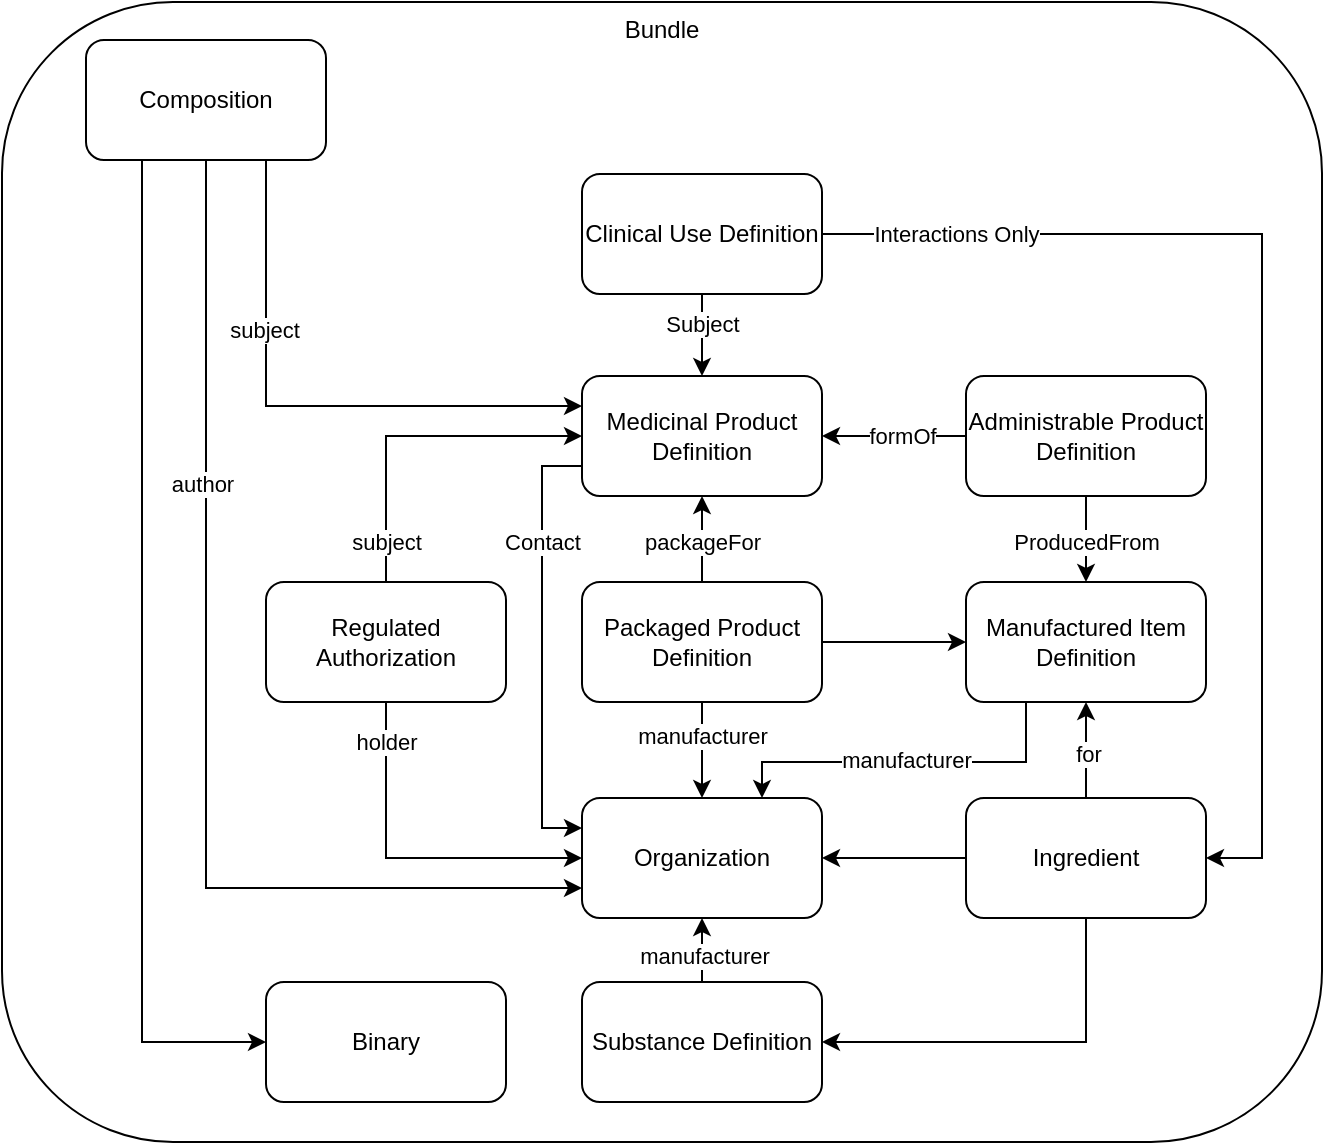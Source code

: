 <mxfile version="21.3.0" type="device" pages="5">
  <diagram name="Figure 1" id="KvD1S8j1iYXaet2ehl3f">
    <mxGraphModel dx="745" dy="548" grid="1" gridSize="10" guides="1" tooltips="1" connect="1" arrows="1" fold="1" page="1" pageScale="1" pageWidth="827" pageHeight="1169" math="0" shadow="0">
      <root>
        <mxCell id="xoHaqYY9Y01jLwTayzp9-0" />
        <mxCell id="xoHaqYY9Y01jLwTayzp9-1" parent="xoHaqYY9Y01jLwTayzp9-0" />
        <mxCell id="xoHaqYY9Y01jLwTayzp9-2" value="Bundle" style="rounded=1;whiteSpace=wrap;html=1;fontFamily=Helvetica;fontSize=12;fontColor=default;align=center;strokeColor=default;fillColor=default;verticalAlign=top;" parent="xoHaqYY9Y01jLwTayzp9-1" vertex="1">
          <mxGeometry x="60" y="260" width="660" height="570" as="geometry" />
        </mxCell>
        <mxCell id="xoHaqYY9Y01jLwTayzp9-3" value="" style="edgeStyle=orthogonalEdgeStyle;rounded=0;orthogonalLoop=1;jettySize=auto;html=1;entryX=0;entryY=0.5;entryDx=0;entryDy=0;exitX=0.25;exitY=1;exitDx=0;exitDy=0;" parent="xoHaqYY9Y01jLwTayzp9-1" source="xoHaqYY9Y01jLwTayzp9-4" target="xoHaqYY9Y01jLwTayzp9-26" edge="1">
          <mxGeometry relative="1" as="geometry">
            <Array as="points">
              <mxPoint x="130" y="320" />
              <mxPoint x="130" y="780" />
            </Array>
          </mxGeometry>
        </mxCell>
        <mxCell id="xoHaqYY9Y01jLwTayzp9-4" value="Composition" style="rounded=1;whiteSpace=wrap;html=1;" parent="xoHaqYY9Y01jLwTayzp9-1" vertex="1">
          <mxGeometry x="102" y="279" width="120" height="60" as="geometry" />
        </mxCell>
        <mxCell id="xoHaqYY9Y01jLwTayzp9-5" value="" style="edgeStyle=orthogonalEdgeStyle;rounded=0;orthogonalLoop=1;jettySize=auto;html=1;entryX=0;entryY=0.25;entryDx=0;entryDy=0;exitX=0.75;exitY=1;exitDx=0;exitDy=0;" parent="xoHaqYY9Y01jLwTayzp9-1" source="xoHaqYY9Y01jLwTayzp9-4" target="xoHaqYY9Y01jLwTayzp9-14" edge="1">
          <mxGeometry relative="1" as="geometry" />
        </mxCell>
        <mxCell id="vqdcZOx565KKMyBqv7R--2" value="subject" style="edgeLabel;html=1;align=center;verticalAlign=middle;resizable=0;points=[];" parent="xoHaqYY9Y01jLwTayzp9-5" vertex="1" connectable="0">
          <mxGeometry x="-0.395" y="-1" relative="1" as="geometry">
            <mxPoint as="offset" />
          </mxGeometry>
        </mxCell>
        <mxCell id="xoHaqYY9Y01jLwTayzp9-6" value="" style="edgeStyle=orthogonalEdgeStyle;rounded=0;orthogonalLoop=1;jettySize=auto;html=1;entryX=0;entryY=0.75;entryDx=0;entryDy=0;exitX=0.5;exitY=1;exitDx=0;exitDy=0;" parent="xoHaqYY9Y01jLwTayzp9-1" source="xoHaqYY9Y01jLwTayzp9-4" target="xoHaqYY9Y01jLwTayzp9-17" edge="1">
          <mxGeometry relative="1" as="geometry" />
        </mxCell>
        <mxCell id="vqdcZOx565KKMyBqv7R--3" value="author" style="edgeLabel;html=1;align=center;verticalAlign=middle;resizable=0;points=[];" parent="xoHaqYY9Y01jLwTayzp9-6" vertex="1" connectable="0">
          <mxGeometry x="-0.415" y="-2" relative="1" as="geometry">
            <mxPoint as="offset" />
          </mxGeometry>
        </mxCell>
        <mxCell id="xoHaqYY9Y01jLwTayzp9-7" style="edgeStyle=orthogonalEdgeStyle;rounded=0;orthogonalLoop=1;jettySize=auto;html=1;exitX=0.5;exitY=0;exitDx=0;exitDy=0;entryX=0;entryY=0.5;entryDx=0;entryDy=0;" parent="xoHaqYY9Y01jLwTayzp9-1" source="xoHaqYY9Y01jLwTayzp9-11" target="xoHaqYY9Y01jLwTayzp9-14" edge="1">
          <mxGeometry relative="1" as="geometry" />
        </mxCell>
        <mxCell id="xoHaqYY9Y01jLwTayzp9-8" value="subject" style="edgeLabel;html=1;align=center;verticalAlign=middle;resizable=0;points=[];" parent="xoHaqYY9Y01jLwTayzp9-7" vertex="1" connectable="0">
          <mxGeometry x="-0.321" y="1" relative="1" as="geometry">
            <mxPoint x="1" y="38" as="offset" />
          </mxGeometry>
        </mxCell>
        <mxCell id="xoHaqYY9Y01jLwTayzp9-9" style="edgeStyle=orthogonalEdgeStyle;rounded=0;orthogonalLoop=1;jettySize=auto;html=1;exitX=0.5;exitY=1;exitDx=0;exitDy=0;entryX=0;entryY=0.5;entryDx=0;entryDy=0;" parent="xoHaqYY9Y01jLwTayzp9-1" source="xoHaqYY9Y01jLwTayzp9-11" target="xoHaqYY9Y01jLwTayzp9-17" edge="1">
          <mxGeometry relative="1" as="geometry" />
        </mxCell>
        <mxCell id="xoHaqYY9Y01jLwTayzp9-10" value="holder" style="edgeLabel;html=1;align=center;verticalAlign=middle;resizable=0;points=[];" parent="xoHaqYY9Y01jLwTayzp9-9" vertex="1" connectable="0">
          <mxGeometry x="0.313" y="-2" relative="1" as="geometry">
            <mxPoint x="-38" y="-60" as="offset" />
          </mxGeometry>
        </mxCell>
        <mxCell id="xoHaqYY9Y01jLwTayzp9-11" value="Regulated Authorization" style="rounded=1;whiteSpace=wrap;html=1;" parent="xoHaqYY9Y01jLwTayzp9-1" vertex="1">
          <mxGeometry x="192" y="550" width="120" height="60" as="geometry" />
        </mxCell>
        <mxCell id="xoHaqYY9Y01jLwTayzp9-12" value="" style="edgeStyle=orthogonalEdgeStyle;rounded=0;orthogonalLoop=1;jettySize=auto;html=1;startArrow=none;" parent="xoHaqYY9Y01jLwTayzp9-1" source="xoHaqYY9Y01jLwTayzp9-22" target="xoHaqYY9Y01jLwTayzp9-17" edge="1">
          <mxGeometry relative="1" as="geometry" />
        </mxCell>
        <mxCell id="xoHaqYY9Y01jLwTayzp9-13" value="manufacturer" style="edgeLabel;html=1;align=center;verticalAlign=middle;resizable=0;points=[];" parent="xoHaqYY9Y01jLwTayzp9-12" vertex="1" connectable="0">
          <mxGeometry x="-0.567" relative="1" as="geometry">
            <mxPoint y="6" as="offset" />
          </mxGeometry>
        </mxCell>
        <mxCell id="X4hCRXeeYKeitCOQqMur-8" style="edgeStyle=orthogonalEdgeStyle;rounded=0;orthogonalLoop=1;jettySize=auto;html=1;exitX=0;exitY=0.75;exitDx=0;exitDy=0;entryX=0;entryY=0.25;entryDx=0;entryDy=0;strokeWidth=1;" parent="xoHaqYY9Y01jLwTayzp9-1" source="xoHaqYY9Y01jLwTayzp9-14" target="xoHaqYY9Y01jLwTayzp9-17" edge="1">
          <mxGeometry relative="1" as="geometry" />
        </mxCell>
        <mxCell id="X4hCRXeeYKeitCOQqMur-9" value="Contact" style="edgeLabel;html=1;align=center;verticalAlign=middle;resizable=0;points=[];" parent="X4hCRXeeYKeitCOQqMur-8" vertex="1" connectable="0">
          <mxGeometry x="0.104" relative="1" as="geometry">
            <mxPoint y="-64" as="offset" />
          </mxGeometry>
        </mxCell>
        <mxCell id="xoHaqYY9Y01jLwTayzp9-14" value="Medicinal Product Definition" style="rounded=1;whiteSpace=wrap;html=1;" parent="xoHaqYY9Y01jLwTayzp9-1" vertex="1">
          <mxGeometry x="350" y="447" width="120" height="60" as="geometry" />
        </mxCell>
        <mxCell id="xoHaqYY9Y01jLwTayzp9-15" value="" style="edgeStyle=orthogonalEdgeStyle;rounded=0;orthogonalLoop=1;jettySize=auto;html=1;entryX=0.5;entryY=1;entryDx=0;entryDy=0;exitX=0.5;exitY=0;exitDx=0;exitDy=0;" parent="xoHaqYY9Y01jLwTayzp9-1" source="xoHaqYY9Y01jLwTayzp9-18" target="xoHaqYY9Y01jLwTayzp9-17" edge="1">
          <mxGeometry relative="1" as="geometry">
            <mxPoint x="430" y="670" as="sourcePoint" />
          </mxGeometry>
        </mxCell>
        <mxCell id="xoHaqYY9Y01jLwTayzp9-16" value="manufacturer" style="edgeLabel;html=1;align=center;verticalAlign=middle;resizable=0;points=[];" parent="xoHaqYY9Y01jLwTayzp9-15" vertex="1" connectable="0">
          <mxGeometry x="-0.167" y="-1" relative="1" as="geometry">
            <mxPoint as="offset" />
          </mxGeometry>
        </mxCell>
        <mxCell id="xoHaqYY9Y01jLwTayzp9-17" value="Organization" style="rounded=1;whiteSpace=wrap;html=1;" parent="xoHaqYY9Y01jLwTayzp9-1" vertex="1">
          <mxGeometry x="350" y="658" width="120" height="60" as="geometry" />
        </mxCell>
        <mxCell id="xoHaqYY9Y01jLwTayzp9-18" value="Substance Definition" style="rounded=1;whiteSpace=wrap;html=1;" parent="xoHaqYY9Y01jLwTayzp9-1" vertex="1">
          <mxGeometry x="350" y="750" width="120" height="60" as="geometry" />
        </mxCell>
        <mxCell id="xoHaqYY9Y01jLwTayzp9-19" value="" style="edgeStyle=orthogonalEdgeStyle;rounded=0;orthogonalLoop=1;jettySize=auto;html=1;" parent="xoHaqYY9Y01jLwTayzp9-1" source="xoHaqYY9Y01jLwTayzp9-22" target="xoHaqYY9Y01jLwTayzp9-14" edge="1">
          <mxGeometry relative="1" as="geometry" />
        </mxCell>
        <mxCell id="xoHaqYY9Y01jLwTayzp9-20" value="packageFor" style="edgeLabel;html=1;align=center;verticalAlign=middle;resizable=0;points=[];" parent="xoHaqYY9Y01jLwTayzp9-19" vertex="1" connectable="0">
          <mxGeometry x="0.111" relative="1" as="geometry">
            <mxPoint y="4" as="offset" />
          </mxGeometry>
        </mxCell>
        <mxCell id="xoHaqYY9Y01jLwTayzp9-21" value="" style="edgeStyle=orthogonalEdgeStyle;rounded=0;orthogonalLoop=1;jettySize=auto;html=1;" parent="xoHaqYY9Y01jLwTayzp9-1" source="xoHaqYY9Y01jLwTayzp9-22" target="xoHaqYY9Y01jLwTayzp9-31" edge="1">
          <mxGeometry relative="1" as="geometry" />
        </mxCell>
        <mxCell id="xoHaqYY9Y01jLwTayzp9-22" value="Packaged Product Definition" style="rounded=1;whiteSpace=wrap;html=1;" parent="xoHaqYY9Y01jLwTayzp9-1" vertex="1">
          <mxGeometry x="350" y="550" width="120" height="60" as="geometry" />
        </mxCell>
        <mxCell id="xoHaqYY9Y01jLwTayzp9-23" value="" style="edgeStyle=orthogonalEdgeStyle;rounded=0;orthogonalLoop=1;jettySize=auto;html=1;entryX=0.5;entryY=0;entryDx=0;entryDy=0;exitX=0.5;exitY=1;exitDx=0;exitDy=0;" parent="xoHaqYY9Y01jLwTayzp9-1" source="xoHaqYY9Y01jLwTayzp9-25" target="xoHaqYY9Y01jLwTayzp9-14" edge="1">
          <mxGeometry relative="1" as="geometry">
            <mxPoint x="520" y="450" as="targetPoint" />
            <Array as="points">
              <mxPoint x="410" y="430" />
              <mxPoint x="410" y="430" />
            </Array>
          </mxGeometry>
        </mxCell>
        <mxCell id="xoHaqYY9Y01jLwTayzp9-24" value="Subject" style="edgeLabel;html=1;align=center;verticalAlign=middle;resizable=0;points=[];" parent="xoHaqYY9Y01jLwTayzp9-23" vertex="1" connectable="0">
          <mxGeometry x="0.667" y="1" relative="1" as="geometry">
            <mxPoint x="-1" y="-19" as="offset" />
          </mxGeometry>
        </mxCell>
        <mxCell id="xoHaqYY9Y01jLwTayzp9-25" value="Clinical Use Definition" style="rounded=1;whiteSpace=wrap;html=1;" parent="xoHaqYY9Y01jLwTayzp9-1" vertex="1">
          <mxGeometry x="350" y="346" width="120" height="60" as="geometry" />
        </mxCell>
        <mxCell id="xoHaqYY9Y01jLwTayzp9-26" value="Binary" style="rounded=1;whiteSpace=wrap;html=1;" parent="xoHaqYY9Y01jLwTayzp9-1" vertex="1">
          <mxGeometry x="192" y="750" width="120" height="60" as="geometry" />
        </mxCell>
        <mxCell id="xoHaqYY9Y01jLwTayzp9-27" value="" style="edgeStyle=orthogonalEdgeStyle;rounded=0;orthogonalLoop=1;jettySize=auto;html=1;entryX=0.5;entryY=1;entryDx=0;entryDy=0;exitX=0.5;exitY=0;exitDx=0;exitDy=0;" parent="xoHaqYY9Y01jLwTayzp9-1" source="xoHaqYY9Y01jLwTayzp9-40" target="xoHaqYY9Y01jLwTayzp9-31" edge="1">
          <mxGeometry relative="1" as="geometry">
            <mxPoint x="762" y="630" as="sourcePoint" />
          </mxGeometry>
        </mxCell>
        <mxCell id="xoHaqYY9Y01jLwTayzp9-28" value="for" style="edgeLabel;html=1;align=center;verticalAlign=middle;resizable=0;points=[];" parent="xoHaqYY9Y01jLwTayzp9-27" vertex="1" connectable="0">
          <mxGeometry x="-0.056" y="-1" relative="1" as="geometry">
            <mxPoint as="offset" />
          </mxGeometry>
        </mxCell>
        <mxCell id="xoHaqYY9Y01jLwTayzp9-29" style="edgeStyle=orthogonalEdgeStyle;rounded=0;orthogonalLoop=1;jettySize=auto;html=1;exitX=0.25;exitY=1;exitDx=0;exitDy=0;entryX=0.75;entryY=0;entryDx=0;entryDy=0;" parent="xoHaqYY9Y01jLwTayzp9-1" source="xoHaqYY9Y01jLwTayzp9-31" target="xoHaqYY9Y01jLwTayzp9-17" edge="1">
          <mxGeometry relative="1" as="geometry">
            <Array as="points">
              <mxPoint x="572" y="640" />
              <mxPoint x="440" y="640" />
            </Array>
          </mxGeometry>
        </mxCell>
        <mxCell id="xoHaqYY9Y01jLwTayzp9-30" value="manufacturer" style="edgeLabel;html=1;align=center;verticalAlign=middle;resizable=0;points=[];" parent="xoHaqYY9Y01jLwTayzp9-29" vertex="1" connectable="0">
          <mxGeometry x="0.014" relative="1" as="geometry">
            <mxPoint x="1" y="-1" as="offset" />
          </mxGeometry>
        </mxCell>
        <mxCell id="xoHaqYY9Y01jLwTayzp9-31" value="Manufactured Item Definition" style="rounded=1;whiteSpace=wrap;html=1;" parent="xoHaqYY9Y01jLwTayzp9-1" vertex="1">
          <mxGeometry x="542" y="550" width="120" height="60" as="geometry" />
        </mxCell>
        <mxCell id="xoHaqYY9Y01jLwTayzp9-32" style="edgeStyle=orthogonalEdgeStyle;rounded=0;orthogonalLoop=1;jettySize=auto;html=1;exitX=0;exitY=0.5;exitDx=0;exitDy=0;entryX=1;entryY=0.5;entryDx=0;entryDy=0;" parent="xoHaqYY9Y01jLwTayzp9-1" source="xoHaqYY9Y01jLwTayzp9-36" target="xoHaqYY9Y01jLwTayzp9-14" edge="1">
          <mxGeometry relative="1" as="geometry" />
        </mxCell>
        <mxCell id="xoHaqYY9Y01jLwTayzp9-33" value="formOf" style="edgeLabel;html=1;align=center;verticalAlign=middle;resizable=0;points=[];" parent="xoHaqYY9Y01jLwTayzp9-32" vertex="1" connectable="0">
          <mxGeometry x="-0.3" y="1" relative="1" as="geometry">
            <mxPoint x="-7" y="-1" as="offset" />
          </mxGeometry>
        </mxCell>
        <mxCell id="xoHaqYY9Y01jLwTayzp9-34" value="" style="edgeStyle=orthogonalEdgeStyle;rounded=0;orthogonalLoop=1;jettySize=auto;html=1;" parent="xoHaqYY9Y01jLwTayzp9-1" source="xoHaqYY9Y01jLwTayzp9-36" target="xoHaqYY9Y01jLwTayzp9-31" edge="1">
          <mxGeometry relative="1" as="geometry" />
        </mxCell>
        <mxCell id="xoHaqYY9Y01jLwTayzp9-35" value="ProducedFrom" style="edgeLabel;html=1;align=center;verticalAlign=middle;resizable=0;points=[];" parent="xoHaqYY9Y01jLwTayzp9-34" vertex="1" connectable="0">
          <mxGeometry x="0.633" y="1" relative="1" as="geometry">
            <mxPoint x="-1" y="-12" as="offset" />
          </mxGeometry>
        </mxCell>
        <mxCell id="xoHaqYY9Y01jLwTayzp9-36" value="Administrable Product Definition" style="rounded=1;whiteSpace=wrap;html=1;" parent="xoHaqYY9Y01jLwTayzp9-1" vertex="1">
          <mxGeometry x="542" y="447" width="120" height="60" as="geometry" />
        </mxCell>
        <mxCell id="xoHaqYY9Y01jLwTayzp9-37" value="" style="edgeStyle=orthogonalEdgeStyle;rounded=0;orthogonalLoop=1;jettySize=auto;html=1;" parent="xoHaqYY9Y01jLwTayzp9-1" source="xoHaqYY9Y01jLwTayzp9-40" target="xoHaqYY9Y01jLwTayzp9-17" edge="1">
          <mxGeometry relative="1" as="geometry" />
        </mxCell>
        <mxCell id="xoHaqYY9Y01jLwTayzp9-38" style="edgeStyle=orthogonalEdgeStyle;rounded=0;orthogonalLoop=1;jettySize=auto;html=1;entryX=1;entryY=0.5;entryDx=0;entryDy=0;exitX=1;exitY=0.5;exitDx=0;exitDy=0;" parent="xoHaqYY9Y01jLwTayzp9-1" source="xoHaqYY9Y01jLwTayzp9-25" target="xoHaqYY9Y01jLwTayzp9-40" edge="1">
          <mxGeometry relative="1" as="geometry">
            <mxPoint x="560" y="210" as="sourcePoint" />
            <mxPoint x="590" y="310" as="targetPoint" />
            <Array as="points">
              <mxPoint x="690" y="376" />
              <mxPoint x="690" y="688" />
            </Array>
          </mxGeometry>
        </mxCell>
        <mxCell id="xoHaqYY9Y01jLwTayzp9-39" value="Interactions Only" style="edgeLabel;html=1;align=center;verticalAlign=middle;resizable=0;points=[];" parent="xoHaqYY9Y01jLwTayzp9-38" vertex="1" connectable="0">
          <mxGeometry x="-0.253" relative="1" as="geometry">
            <mxPoint x="-142" as="offset" />
          </mxGeometry>
        </mxCell>
        <mxCell id="X4hCRXeeYKeitCOQqMur-10" style="edgeStyle=orthogonalEdgeStyle;rounded=0;orthogonalLoop=1;jettySize=auto;html=1;exitX=0.5;exitY=1;exitDx=0;exitDy=0;entryX=1;entryY=0.5;entryDx=0;entryDy=0;strokeWidth=1;" parent="xoHaqYY9Y01jLwTayzp9-1" source="xoHaqYY9Y01jLwTayzp9-40" target="xoHaqYY9Y01jLwTayzp9-18" edge="1">
          <mxGeometry relative="1" as="geometry" />
        </mxCell>
        <mxCell id="xoHaqYY9Y01jLwTayzp9-40" value="Ingredient" style="rounded=1;whiteSpace=wrap;html=1;" parent="xoHaqYY9Y01jLwTayzp9-1" vertex="1">
          <mxGeometry x="542" y="658" width="120" height="60" as="geometry" />
        </mxCell>
      </root>
    </mxGraphModel>
  </diagram>
  <diagram name="Type1ePI" id="69GpPjMwirk5MdnUpiPU">
    <mxGraphModel dx="745" dy="548" grid="1" gridSize="10" guides="1" tooltips="1" connect="1" arrows="1" fold="1" page="1" pageScale="1" pageWidth="827" pageHeight="1169" math="0" shadow="0">
      <root>
        <mxCell id="OYmyrpqiiu_jlxKPOjvD-0" />
        <mxCell id="OYmyrpqiiu_jlxKPOjvD-1" parent="OYmyrpqiiu_jlxKPOjvD-0" />
        <mxCell id="T9xf20uVXF78zozKyaIn-2" value="Bundle" style="rounded=1;whiteSpace=wrap;html=1;fontFamily=Helvetica;fontSize=12;fontColor=default;align=center;strokeColor=default;fillColor=default;verticalAlign=top;" parent="OYmyrpqiiu_jlxKPOjvD-1" vertex="1">
          <mxGeometry x="280" y="230" width="220" height="190" as="geometry" />
        </mxCell>
        <mxCell id="T9xf20uVXF78zozKyaIn-3" value="" style="edgeStyle=orthogonalEdgeStyle;rounded=0;orthogonalLoop=1;jettySize=auto;html=1;entryX=0;entryY=0.5;entryDx=0;entryDy=0;exitX=0.25;exitY=1;exitDx=0;exitDy=0;" parent="OYmyrpqiiu_jlxKPOjvD-1" source="T9xf20uVXF78zozKyaIn-4" target="T9xf20uVXF78zozKyaIn-30" edge="1">
          <mxGeometry relative="1" as="geometry">
            <Array as="points">
              <mxPoint x="322" y="300" />
              <mxPoint x="320" y="300" />
              <mxPoint x="320" y="380" />
            </Array>
          </mxGeometry>
        </mxCell>
        <mxCell id="T9xf20uVXF78zozKyaIn-4" value="Composition" style="rounded=1;whiteSpace=wrap;html=1;" parent="OYmyrpqiiu_jlxKPOjvD-1" vertex="1">
          <mxGeometry x="292" y="259" width="120" height="60" as="geometry" />
        </mxCell>
        <mxCell id="T9xf20uVXF78zozKyaIn-9" style="edgeStyle=orthogonalEdgeStyle;rounded=0;orthogonalLoop=1;jettySize=auto;html=1;exitX=0.5;exitY=0;exitDx=0;exitDy=0;entryX=0;entryY=0.5;entryDx=0;entryDy=0;" parent="OYmyrpqiiu_jlxKPOjvD-1" source="T9xf20uVXF78zozKyaIn-13" edge="1">
          <mxGeometry relative="1" as="geometry">
            <mxPoint x="350" y="417" as="targetPoint" />
          </mxGeometry>
        </mxCell>
        <mxCell id="T9xf20uVXF78zozKyaIn-10" value="subject" style="edgeLabel;html=1;align=center;verticalAlign=middle;resizable=0;points=[];" parent="T9xf20uVXF78zozKyaIn-9" vertex="1" connectable="0">
          <mxGeometry x="-0.321" y="1" relative="1" as="geometry">
            <mxPoint x="1" y="38" as="offset" />
          </mxGeometry>
        </mxCell>
        <mxCell id="T9xf20uVXF78zozKyaIn-11" style="edgeStyle=orthogonalEdgeStyle;rounded=0;orthogonalLoop=1;jettySize=auto;html=1;exitX=0.5;exitY=1;exitDx=0;exitDy=0;entryX=0;entryY=0.5;entryDx=0;entryDy=0;" parent="OYmyrpqiiu_jlxKPOjvD-1" target="T9xf20uVXF78zozKyaIn-21" edge="1">
          <mxGeometry relative="1" as="geometry">
            <mxPoint x="252" y="550" as="sourcePoint" />
          </mxGeometry>
        </mxCell>
        <mxCell id="T9xf20uVXF78zozKyaIn-12" value="holder" style="edgeLabel;html=1;align=center;verticalAlign=middle;resizable=0;points=[];" parent="T9xf20uVXF78zozKyaIn-11" vertex="1" connectable="0">
          <mxGeometry x="0.313" y="-2" relative="1" as="geometry">
            <mxPoint x="-38" y="-60" as="offset" />
          </mxGeometry>
        </mxCell>
        <mxCell id="T9xf20uVXF78zozKyaIn-14" value="" style="edgeStyle=orthogonalEdgeStyle;rounded=0;orthogonalLoop=1;jettySize=auto;html=1;startArrow=none;" parent="OYmyrpqiiu_jlxKPOjvD-1" target="T9xf20uVXF78zozKyaIn-21" edge="1">
          <mxGeometry relative="1" as="geometry">
            <mxPoint x="410" y="550" as="sourcePoint" />
          </mxGeometry>
        </mxCell>
        <mxCell id="T9xf20uVXF78zozKyaIn-15" value="manufacturer" style="edgeLabel;html=1;align=center;verticalAlign=middle;resizable=0;points=[];" parent="T9xf20uVXF78zozKyaIn-14" vertex="1" connectable="0">
          <mxGeometry x="-0.567" relative="1" as="geometry">
            <mxPoint y="6" as="offset" />
          </mxGeometry>
        </mxCell>
        <mxCell id="T9xf20uVXF78zozKyaIn-16" style="edgeStyle=orthogonalEdgeStyle;rounded=0;orthogonalLoop=1;jettySize=auto;html=1;exitX=0;exitY=0.75;exitDx=0;exitDy=0;entryX=0;entryY=0.25;entryDx=0;entryDy=0;strokeWidth=1;" parent="OYmyrpqiiu_jlxKPOjvD-1" target="T9xf20uVXF78zozKyaIn-21" edge="1">
          <mxGeometry relative="1" as="geometry">
            <mxPoint x="350" y="432" as="sourcePoint" />
          </mxGeometry>
        </mxCell>
        <mxCell id="T9xf20uVXF78zozKyaIn-17" value="Contact" style="edgeLabel;html=1;align=center;verticalAlign=middle;resizable=0;points=[];" parent="T9xf20uVXF78zozKyaIn-16" vertex="1" connectable="0">
          <mxGeometry x="0.104" relative="1" as="geometry">
            <mxPoint y="-64" as="offset" />
          </mxGeometry>
        </mxCell>
        <mxCell id="T9xf20uVXF78zozKyaIn-19" value="" style="edgeStyle=orthogonalEdgeStyle;rounded=0;orthogonalLoop=1;jettySize=auto;html=1;entryX=0.5;entryY=1;entryDx=0;entryDy=0;exitX=0.5;exitY=0;exitDx=0;exitDy=0;" parent="OYmyrpqiiu_jlxKPOjvD-1" source="T9xf20uVXF78zozKyaIn-22" edge="1">
          <mxGeometry relative="1" as="geometry">
            <mxPoint x="430" y="610" as="sourcePoint" />
            <mxPoint x="410" y="658" as="targetPoint" />
          </mxGeometry>
        </mxCell>
        <mxCell id="T9xf20uVXF78zozKyaIn-20" value="manufacturer" style="edgeLabel;html=1;align=center;verticalAlign=middle;resizable=0;points=[];" parent="T9xf20uVXF78zozKyaIn-19" vertex="1" connectable="0">
          <mxGeometry x="-0.167" y="-1" relative="1" as="geometry">
            <mxPoint as="offset" />
          </mxGeometry>
        </mxCell>
        <mxCell id="T9xf20uVXF78zozKyaIn-23" value="" style="edgeStyle=orthogonalEdgeStyle;rounded=0;orthogonalLoop=1;jettySize=auto;html=1;" parent="OYmyrpqiiu_jlxKPOjvD-1" source="T9xf20uVXF78zozKyaIn-26" edge="1">
          <mxGeometry relative="1" as="geometry">
            <mxPoint x="410" y="447" as="targetPoint" />
          </mxGeometry>
        </mxCell>
        <mxCell id="T9xf20uVXF78zozKyaIn-24" value="packageFor" style="edgeLabel;html=1;align=center;verticalAlign=middle;resizable=0;points=[];" parent="T9xf20uVXF78zozKyaIn-23" vertex="1" connectable="0">
          <mxGeometry x="0.111" relative="1" as="geometry">
            <mxPoint y="4" as="offset" />
          </mxGeometry>
        </mxCell>
        <mxCell id="T9xf20uVXF78zozKyaIn-27" value="" style="edgeStyle=orthogonalEdgeStyle;rounded=0;orthogonalLoop=1;jettySize=auto;html=1;entryX=0.5;entryY=0;entryDx=0;entryDy=0;exitX=0.5;exitY=1;exitDx=0;exitDy=0;" parent="OYmyrpqiiu_jlxKPOjvD-1" target="T9xf20uVXF78zozKyaIn-18" edge="1">
          <mxGeometry relative="1" as="geometry">
            <mxPoint x="520" y="390" as="targetPoint" />
            <Array as="points">
              <mxPoint x="410" y="370" />
              <mxPoint x="410" y="370" />
            </Array>
            <mxPoint x="410" y="346" as="sourcePoint" />
          </mxGeometry>
        </mxCell>
        <mxCell id="T9xf20uVXF78zozKyaIn-28" value="Subject" style="edgeLabel;html=1;align=center;verticalAlign=middle;resizable=0;points=[];" parent="T9xf20uVXF78zozKyaIn-27" vertex="1" connectable="0">
          <mxGeometry x="0.667" y="1" relative="1" as="geometry">
            <mxPoint x="-1" y="-19" as="offset" />
          </mxGeometry>
        </mxCell>
        <mxCell id="T9xf20uVXF78zozKyaIn-30" value="Binary" style="rounded=1;whiteSpace=wrap;html=1;" parent="OYmyrpqiiu_jlxKPOjvD-1" vertex="1">
          <mxGeometry x="360" y="350" width="120" height="60" as="geometry" />
        </mxCell>
        <mxCell id="T9xf20uVXF78zozKyaIn-36" style="edgeStyle=orthogonalEdgeStyle;rounded=0;orthogonalLoop=1;jettySize=auto;html=1;exitX=0;exitY=0.5;exitDx=0;exitDy=0;entryX=1;entryY=0.5;entryDx=0;entryDy=0;" parent="OYmyrpqiiu_jlxKPOjvD-1" source="T9xf20uVXF78zozKyaIn-40" edge="1">
          <mxGeometry relative="1" as="geometry">
            <mxPoint x="470" y="417" as="targetPoint" />
          </mxGeometry>
        </mxCell>
        <mxCell id="T9xf20uVXF78zozKyaIn-37" value="formOf" style="edgeLabel;html=1;align=center;verticalAlign=middle;resizable=0;points=[];" parent="T9xf20uVXF78zozKyaIn-36" vertex="1" connectable="0">
          <mxGeometry x="-0.3" y="1" relative="1" as="geometry">
            <mxPoint x="-7" y="-1" as="offset" />
          </mxGeometry>
        </mxCell>
        <mxCell id="T9xf20uVXF78zozKyaIn-41" value="" style="edgeStyle=orthogonalEdgeStyle;rounded=0;orthogonalLoop=1;jettySize=auto;html=1;" parent="OYmyrpqiiu_jlxKPOjvD-1" source="T9xf20uVXF78zozKyaIn-45" edge="1">
          <mxGeometry relative="1" as="geometry">
            <mxPoint x="470" y="628" as="targetPoint" />
          </mxGeometry>
        </mxCell>
        <mxCell id="T9xf20uVXF78zozKyaIn-42" style="edgeStyle=orthogonalEdgeStyle;rounded=0;orthogonalLoop=1;jettySize=auto;html=1;entryX=1;entryY=0.5;entryDx=0;entryDy=0;exitX=1;exitY=0.5;exitDx=0;exitDy=0;" parent="OYmyrpqiiu_jlxKPOjvD-1" target="T9xf20uVXF78zozKyaIn-45" edge="1">
          <mxGeometry relative="1" as="geometry">
            <mxPoint x="470" y="316" as="sourcePoint" />
            <mxPoint x="590" y="250" as="targetPoint" />
            <Array as="points">
              <mxPoint x="690" y="316" />
              <mxPoint x="690" y="628" />
            </Array>
          </mxGeometry>
        </mxCell>
        <mxCell id="T9xf20uVXF78zozKyaIn-43" value="Interactions Only" style="edgeLabel;html=1;align=center;verticalAlign=middle;resizable=0;points=[];" parent="T9xf20uVXF78zozKyaIn-42" vertex="1" connectable="0">
          <mxGeometry x="-0.253" relative="1" as="geometry">
            <mxPoint x="-142" as="offset" />
          </mxGeometry>
        </mxCell>
        <mxCell id="T9xf20uVXF78zozKyaIn-44" style="edgeStyle=orthogonalEdgeStyle;rounded=0;orthogonalLoop=1;jettySize=auto;html=1;exitX=0.5;exitY=1;exitDx=0;exitDy=0;entryX=1;entryY=0.5;entryDx=0;entryDy=0;strokeWidth=1;" parent="OYmyrpqiiu_jlxKPOjvD-1" target="T9xf20uVXF78zozKyaIn-22" edge="1">
          <mxGeometry relative="1" as="geometry">
            <mxPoint x="602" y="658" as="sourcePoint" />
          </mxGeometry>
        </mxCell>
        <mxCell id="6lap8WNsxARhdWIJraoH-1" style="edgeStyle=orthogonalEdgeStyle;rounded=0;orthogonalLoop=1;jettySize=auto;html=1;exitX=0.5;exitY=1;exitDx=0;exitDy=0;entryX=0;entryY=0.5;entryDx=0;entryDy=0;" edge="1" parent="OYmyrpqiiu_jlxKPOjvD-1" source="6lap8WNsxARhdWIJraoH-0" target="T9xf20uVXF78zozKyaIn-2">
          <mxGeometry relative="1" as="geometry" />
        </mxCell>
        <mxCell id="6lap8WNsxARhdWIJraoH-0" value="List" style="rounded=1;whiteSpace=wrap;html=1;" vertex="1" parent="OYmyrpqiiu_jlxKPOjvD-1">
          <mxGeometry x="200" y="150" width="120" height="60" as="geometry" />
        </mxCell>
      </root>
    </mxGraphModel>
  </diagram>
  <diagram name="Type2ePI" id="XMFvlsUpIRLc27rAGyd6">
    <mxGraphModel dx="876" dy="645" grid="1" gridSize="10" guides="1" tooltips="1" connect="1" arrows="1" fold="1" page="1" pageScale="1" pageWidth="827" pageHeight="1169" math="0" shadow="0">
      <root>
        <mxCell id="cioPFHpswbSF8sFC5RiV-0" />
        <mxCell id="cioPFHpswbSF8sFC5RiV-1" parent="cioPFHpswbSF8sFC5RiV-0" />
        <mxCell id="c91q4t3Xee5hQjriikm--44" value="Bundle" style="rounded=1;whiteSpace=wrap;html=1;fontFamily=Helvetica;fontSize=12;fontColor=default;align=center;strokeColor=default;fillColor=default;verticalAlign=top;" parent="cioPFHpswbSF8sFC5RiV-1" vertex="1">
          <mxGeometry x="118" y="200" width="660" height="570" as="geometry" />
        </mxCell>
        <mxCell id="c91q4t3Xee5hQjriikm--45" value="" style="edgeStyle=orthogonalEdgeStyle;rounded=0;orthogonalLoop=1;jettySize=auto;html=1;entryX=0;entryY=0.5;entryDx=0;entryDy=0;exitX=0.25;exitY=1;exitDx=0;exitDy=0;" parent="cioPFHpswbSF8sFC5RiV-1" source="c91q4t3Xee5hQjriikm--46" target="c91q4t3Xee5hQjriikm--72" edge="1">
          <mxGeometry relative="1" as="geometry">
            <Array as="points">
              <mxPoint x="188" y="260" />
              <mxPoint x="188" y="720" />
            </Array>
          </mxGeometry>
        </mxCell>
        <mxCell id="c91q4t3Xee5hQjriikm--46" value="Composition" style="rounded=1;whiteSpace=wrap;html=1;" parent="cioPFHpswbSF8sFC5RiV-1" vertex="1">
          <mxGeometry x="160" y="219" width="120" height="60" as="geometry" />
        </mxCell>
        <mxCell id="c91q4t3Xee5hQjriikm--47" value="" style="edgeStyle=orthogonalEdgeStyle;rounded=0;orthogonalLoop=1;jettySize=auto;html=1;entryX=0;entryY=0.25;entryDx=0;entryDy=0;exitX=0.75;exitY=1;exitDx=0;exitDy=0;" parent="cioPFHpswbSF8sFC5RiV-1" source="c91q4t3Xee5hQjriikm--46" target="c91q4t3Xee5hQjriikm--60" edge="1">
          <mxGeometry relative="1" as="geometry" />
        </mxCell>
        <mxCell id="c91q4t3Xee5hQjriikm--48" value="subject" style="edgeLabel;html=1;align=center;verticalAlign=middle;resizable=0;points=[];" parent="c91q4t3Xee5hQjriikm--47" vertex="1" connectable="0">
          <mxGeometry x="-0.395" y="-1" relative="1" as="geometry">
            <mxPoint as="offset" />
          </mxGeometry>
        </mxCell>
        <mxCell id="c91q4t3Xee5hQjriikm--49" value="" style="edgeStyle=orthogonalEdgeStyle;rounded=0;orthogonalLoop=1;jettySize=auto;html=1;entryX=0;entryY=0.75;entryDx=0;entryDy=0;exitX=0.5;exitY=1;exitDx=0;exitDy=0;" parent="cioPFHpswbSF8sFC5RiV-1" source="c91q4t3Xee5hQjriikm--46" target="c91q4t3Xee5hQjriikm--63" edge="1">
          <mxGeometry relative="1" as="geometry" />
        </mxCell>
        <mxCell id="c91q4t3Xee5hQjriikm--50" value="author" style="edgeLabel;html=1;align=center;verticalAlign=middle;resizable=0;points=[];" parent="c91q4t3Xee5hQjriikm--49" vertex="1" connectable="0">
          <mxGeometry x="-0.415" y="-2" relative="1" as="geometry">
            <mxPoint as="offset" />
          </mxGeometry>
        </mxCell>
        <mxCell id="c91q4t3Xee5hQjriikm--51" style="edgeStyle=orthogonalEdgeStyle;rounded=0;orthogonalLoop=1;jettySize=auto;html=1;exitX=0.5;exitY=0;exitDx=0;exitDy=0;entryX=0;entryY=0.5;entryDx=0;entryDy=0;" parent="cioPFHpswbSF8sFC5RiV-1" source="c91q4t3Xee5hQjriikm--55" target="c91q4t3Xee5hQjriikm--60" edge="1">
          <mxGeometry relative="1" as="geometry" />
        </mxCell>
        <mxCell id="c91q4t3Xee5hQjriikm--52" value="subject" style="edgeLabel;html=1;align=center;verticalAlign=middle;resizable=0;points=[];" parent="c91q4t3Xee5hQjriikm--51" vertex="1" connectable="0">
          <mxGeometry x="-0.321" y="1" relative="1" as="geometry">
            <mxPoint x="1" y="38" as="offset" />
          </mxGeometry>
        </mxCell>
        <mxCell id="c91q4t3Xee5hQjriikm--53" style="edgeStyle=orthogonalEdgeStyle;rounded=0;orthogonalLoop=1;jettySize=auto;html=1;exitX=0.5;exitY=1;exitDx=0;exitDy=0;entryX=0;entryY=0.5;entryDx=0;entryDy=0;" parent="cioPFHpswbSF8sFC5RiV-1" source="c91q4t3Xee5hQjriikm--55" target="c91q4t3Xee5hQjriikm--63" edge="1">
          <mxGeometry relative="1" as="geometry" />
        </mxCell>
        <mxCell id="c91q4t3Xee5hQjriikm--54" value="holder" style="edgeLabel;html=1;align=center;verticalAlign=middle;resizable=0;points=[];" parent="c91q4t3Xee5hQjriikm--53" vertex="1" connectable="0">
          <mxGeometry x="0.313" y="-2" relative="1" as="geometry">
            <mxPoint x="-38" y="-60" as="offset" />
          </mxGeometry>
        </mxCell>
        <mxCell id="c91q4t3Xee5hQjriikm--55" value="Regulated Authorization" style="rounded=1;whiteSpace=wrap;html=1;" parent="cioPFHpswbSF8sFC5RiV-1" vertex="1">
          <mxGeometry x="250" y="490" width="120" height="60" as="geometry" />
        </mxCell>
        <mxCell id="c91q4t3Xee5hQjriikm--56" value="" style="edgeStyle=orthogonalEdgeStyle;rounded=0;orthogonalLoop=1;jettySize=auto;html=1;startArrow=none;" parent="cioPFHpswbSF8sFC5RiV-1" source="c91q4t3Xee5hQjriikm--68" target="c91q4t3Xee5hQjriikm--63" edge="1">
          <mxGeometry relative="1" as="geometry" />
        </mxCell>
        <mxCell id="c91q4t3Xee5hQjriikm--57" value="manufacturer" style="edgeLabel;html=1;align=center;verticalAlign=middle;resizable=0;points=[];" parent="c91q4t3Xee5hQjriikm--56" vertex="1" connectable="0">
          <mxGeometry x="-0.567" relative="1" as="geometry">
            <mxPoint y="6" as="offset" />
          </mxGeometry>
        </mxCell>
        <mxCell id="c91q4t3Xee5hQjriikm--58" style="edgeStyle=orthogonalEdgeStyle;rounded=0;orthogonalLoop=1;jettySize=auto;html=1;exitX=0;exitY=0.75;exitDx=0;exitDy=0;entryX=0;entryY=0.25;entryDx=0;entryDy=0;strokeWidth=1;" parent="cioPFHpswbSF8sFC5RiV-1" source="c91q4t3Xee5hQjriikm--60" target="c91q4t3Xee5hQjriikm--63" edge="1">
          <mxGeometry relative="1" as="geometry" />
        </mxCell>
        <mxCell id="c91q4t3Xee5hQjriikm--59" value="Contact" style="edgeLabel;html=1;align=center;verticalAlign=middle;resizable=0;points=[];" parent="c91q4t3Xee5hQjriikm--58" vertex="1" connectable="0">
          <mxGeometry x="0.104" relative="1" as="geometry">
            <mxPoint y="-64" as="offset" />
          </mxGeometry>
        </mxCell>
        <mxCell id="c91q4t3Xee5hQjriikm--60" value="Medicinal Product Definition" style="rounded=1;whiteSpace=wrap;html=1;" parent="cioPFHpswbSF8sFC5RiV-1" vertex="1">
          <mxGeometry x="408" y="387" width="120" height="60" as="geometry" />
        </mxCell>
        <mxCell id="c91q4t3Xee5hQjriikm--61" value="" style="edgeStyle=orthogonalEdgeStyle;rounded=0;orthogonalLoop=1;jettySize=auto;html=1;entryX=0.5;entryY=1;entryDx=0;entryDy=0;exitX=0.5;exitY=0;exitDx=0;exitDy=0;" parent="cioPFHpswbSF8sFC5RiV-1" source="c91q4t3Xee5hQjriikm--64" target="c91q4t3Xee5hQjriikm--63" edge="1">
          <mxGeometry relative="1" as="geometry">
            <mxPoint x="488" y="610" as="sourcePoint" />
          </mxGeometry>
        </mxCell>
        <mxCell id="c91q4t3Xee5hQjriikm--62" value="manufacturer" style="edgeLabel;html=1;align=center;verticalAlign=middle;resizable=0;points=[];" parent="c91q4t3Xee5hQjriikm--61" vertex="1" connectable="0">
          <mxGeometry x="-0.167" y="-1" relative="1" as="geometry">
            <mxPoint as="offset" />
          </mxGeometry>
        </mxCell>
        <mxCell id="c91q4t3Xee5hQjriikm--63" value="Organization" style="rounded=1;whiteSpace=wrap;html=1;" parent="cioPFHpswbSF8sFC5RiV-1" vertex="1">
          <mxGeometry x="408" y="598" width="120" height="60" as="geometry" />
        </mxCell>
        <mxCell id="c91q4t3Xee5hQjriikm--64" value="Substance Definition" style="rounded=1;whiteSpace=wrap;html=1;" parent="cioPFHpswbSF8sFC5RiV-1" vertex="1">
          <mxGeometry x="408" y="690" width="120" height="60" as="geometry" />
        </mxCell>
        <mxCell id="c91q4t3Xee5hQjriikm--65" value="" style="edgeStyle=orthogonalEdgeStyle;rounded=0;orthogonalLoop=1;jettySize=auto;html=1;" parent="cioPFHpswbSF8sFC5RiV-1" source="c91q4t3Xee5hQjriikm--68" target="c91q4t3Xee5hQjriikm--60" edge="1">
          <mxGeometry relative="1" as="geometry" />
        </mxCell>
        <mxCell id="c91q4t3Xee5hQjriikm--66" value="packageFor" style="edgeLabel;html=1;align=center;verticalAlign=middle;resizable=0;points=[];" parent="c91q4t3Xee5hQjriikm--65" vertex="1" connectable="0">
          <mxGeometry x="0.111" relative="1" as="geometry">
            <mxPoint y="4" as="offset" />
          </mxGeometry>
        </mxCell>
        <mxCell id="c91q4t3Xee5hQjriikm--67" value="" style="edgeStyle=orthogonalEdgeStyle;rounded=0;orthogonalLoop=1;jettySize=auto;html=1;" parent="cioPFHpswbSF8sFC5RiV-1" source="c91q4t3Xee5hQjriikm--68" target="c91q4t3Xee5hQjriikm--77" edge="1">
          <mxGeometry relative="1" as="geometry" />
        </mxCell>
        <mxCell id="c91q4t3Xee5hQjriikm--68" value="Packaged Product Definition" style="rounded=1;whiteSpace=wrap;html=1;" parent="cioPFHpswbSF8sFC5RiV-1" vertex="1">
          <mxGeometry x="408" y="490" width="120" height="60" as="geometry" />
        </mxCell>
        <mxCell id="c91q4t3Xee5hQjriikm--72" value="Binary" style="rounded=1;whiteSpace=wrap;html=1;" parent="cioPFHpswbSF8sFC5RiV-1" vertex="1">
          <mxGeometry x="250" y="690" width="120" height="60" as="geometry" />
        </mxCell>
        <mxCell id="c91q4t3Xee5hQjriikm--73" value="" style="edgeStyle=orthogonalEdgeStyle;rounded=0;orthogonalLoop=1;jettySize=auto;html=1;entryX=0.5;entryY=1;entryDx=0;entryDy=0;exitX=0.5;exitY=0;exitDx=0;exitDy=0;" parent="cioPFHpswbSF8sFC5RiV-1" source="c91q4t3Xee5hQjriikm--87" target="c91q4t3Xee5hQjriikm--77" edge="1">
          <mxGeometry relative="1" as="geometry">
            <mxPoint x="820" y="570" as="sourcePoint" />
          </mxGeometry>
        </mxCell>
        <mxCell id="c91q4t3Xee5hQjriikm--74" value="for" style="edgeLabel;html=1;align=center;verticalAlign=middle;resizable=0;points=[];" parent="c91q4t3Xee5hQjriikm--73" vertex="1" connectable="0">
          <mxGeometry x="-0.056" y="-1" relative="1" as="geometry">
            <mxPoint as="offset" />
          </mxGeometry>
        </mxCell>
        <mxCell id="c91q4t3Xee5hQjriikm--75" style="edgeStyle=orthogonalEdgeStyle;rounded=0;orthogonalLoop=1;jettySize=auto;html=1;exitX=0.25;exitY=1;exitDx=0;exitDy=0;entryX=0.75;entryY=0;entryDx=0;entryDy=0;" parent="cioPFHpswbSF8sFC5RiV-1" source="c91q4t3Xee5hQjriikm--77" target="c91q4t3Xee5hQjriikm--63" edge="1">
          <mxGeometry relative="1" as="geometry">
            <Array as="points">
              <mxPoint x="630" y="580" />
              <mxPoint x="498" y="580" />
            </Array>
          </mxGeometry>
        </mxCell>
        <mxCell id="c91q4t3Xee5hQjriikm--76" value="manufacturer" style="edgeLabel;html=1;align=center;verticalAlign=middle;resizable=0;points=[];" parent="c91q4t3Xee5hQjriikm--75" vertex="1" connectable="0">
          <mxGeometry x="0.014" relative="1" as="geometry">
            <mxPoint x="1" y="-1" as="offset" />
          </mxGeometry>
        </mxCell>
        <mxCell id="c91q4t3Xee5hQjriikm--77" value="Manufactured Item Definition" style="rounded=1;whiteSpace=wrap;html=1;" parent="cioPFHpswbSF8sFC5RiV-1" vertex="1">
          <mxGeometry x="600" y="490" width="120" height="60" as="geometry" />
        </mxCell>
        <mxCell id="c91q4t3Xee5hQjriikm--78" style="edgeStyle=orthogonalEdgeStyle;rounded=0;orthogonalLoop=1;jettySize=auto;html=1;exitX=0;exitY=0.5;exitDx=0;exitDy=0;entryX=1;entryY=0.5;entryDx=0;entryDy=0;" parent="cioPFHpswbSF8sFC5RiV-1" source="c91q4t3Xee5hQjriikm--82" target="c91q4t3Xee5hQjriikm--60" edge="1">
          <mxGeometry relative="1" as="geometry" />
        </mxCell>
        <mxCell id="c91q4t3Xee5hQjriikm--79" value="formOf" style="edgeLabel;html=1;align=center;verticalAlign=middle;resizable=0;points=[];" parent="c91q4t3Xee5hQjriikm--78" vertex="1" connectable="0">
          <mxGeometry x="-0.3" y="1" relative="1" as="geometry">
            <mxPoint x="-7" y="-1" as="offset" />
          </mxGeometry>
        </mxCell>
        <mxCell id="c91q4t3Xee5hQjriikm--80" value="" style="edgeStyle=orthogonalEdgeStyle;rounded=0;orthogonalLoop=1;jettySize=auto;html=1;" parent="cioPFHpswbSF8sFC5RiV-1" source="c91q4t3Xee5hQjriikm--82" target="c91q4t3Xee5hQjriikm--77" edge="1">
          <mxGeometry relative="1" as="geometry" />
        </mxCell>
        <mxCell id="c91q4t3Xee5hQjriikm--81" value="ProducedFrom" style="edgeLabel;html=1;align=center;verticalAlign=middle;resizable=0;points=[];" parent="c91q4t3Xee5hQjriikm--80" vertex="1" connectable="0">
          <mxGeometry x="0.633" y="1" relative="1" as="geometry">
            <mxPoint x="-1" y="-12" as="offset" />
          </mxGeometry>
        </mxCell>
        <mxCell id="c91q4t3Xee5hQjriikm--82" value="Administrable Product Definition" style="rounded=1;whiteSpace=wrap;html=1;" parent="cioPFHpswbSF8sFC5RiV-1" vertex="1">
          <mxGeometry x="600" y="387" width="120" height="60" as="geometry" />
        </mxCell>
        <mxCell id="c91q4t3Xee5hQjriikm--83" value="" style="edgeStyle=orthogonalEdgeStyle;rounded=0;orthogonalLoop=1;jettySize=auto;html=1;" parent="cioPFHpswbSF8sFC5RiV-1" source="c91q4t3Xee5hQjriikm--87" target="c91q4t3Xee5hQjriikm--63" edge="1">
          <mxGeometry relative="1" as="geometry" />
        </mxCell>
        <mxCell id="c91q4t3Xee5hQjriikm--86" style="edgeStyle=orthogonalEdgeStyle;rounded=0;orthogonalLoop=1;jettySize=auto;html=1;exitX=0.5;exitY=1;exitDx=0;exitDy=0;entryX=1;entryY=0.5;entryDx=0;entryDy=0;strokeWidth=1;" parent="cioPFHpswbSF8sFC5RiV-1" source="c91q4t3Xee5hQjriikm--87" target="c91q4t3Xee5hQjriikm--64" edge="1">
          <mxGeometry relative="1" as="geometry" />
        </mxCell>
        <mxCell id="c91q4t3Xee5hQjriikm--87" value="Ingredient" style="rounded=1;whiteSpace=wrap;html=1;" parent="cioPFHpswbSF8sFC5RiV-1" vertex="1">
          <mxGeometry x="600" y="598" width="120" height="60" as="geometry" />
        </mxCell>
        <mxCell id="wdB-BeGnpMl_g4QYLla1-1" style="edgeStyle=orthogonalEdgeStyle;rounded=0;orthogonalLoop=1;jettySize=auto;html=1;exitX=0.5;exitY=1;exitDx=0;exitDy=0;entryX=0;entryY=0.5;entryDx=0;entryDy=0;" edge="1" parent="cioPFHpswbSF8sFC5RiV-1" source="wdB-BeGnpMl_g4QYLla1-0" target="c91q4t3Xee5hQjriikm--44">
          <mxGeometry relative="1" as="geometry" />
        </mxCell>
        <mxCell id="wdB-BeGnpMl_g4QYLla1-0" value="List" style="rounded=1;whiteSpace=wrap;html=1;" vertex="1" parent="cioPFHpswbSF8sFC5RiV-1">
          <mxGeometry x="38" y="110" width="120" height="60" as="geometry" />
        </mxCell>
      </root>
    </mxGraphModel>
  </diagram>
  <diagram name="Type3ePI" id="iXK_3cAV3_wqGml7YzNI">
    <mxGraphModel dx="876" dy="645" grid="1" gridSize="10" guides="1" tooltips="1" connect="1" arrows="1" fold="1" page="1" pageScale="1" pageWidth="827" pageHeight="1169" math="0" shadow="0">
      <root>
        <mxCell id="-bbT6WWMInnr5JBompgl-0" />
        <mxCell id="-bbT6WWMInnr5JBompgl-1" parent="-bbT6WWMInnr5JBompgl-0" />
        <mxCell id="ggu3OQzQk3hrcKZIC3DK-0" value="Bundle" style="rounded=1;whiteSpace=wrap;html=1;fontFamily=Helvetica;fontSize=12;fontColor=default;align=center;strokeColor=default;fillColor=default;verticalAlign=top;" parent="-bbT6WWMInnr5JBompgl-1" vertex="1">
          <mxGeometry x="120" y="209" width="660" height="570" as="geometry" />
        </mxCell>
        <mxCell id="ggu3OQzQk3hrcKZIC3DK-1" value="" style="edgeStyle=orthogonalEdgeStyle;rounded=0;orthogonalLoop=1;jettySize=auto;html=1;entryX=0;entryY=0.5;entryDx=0;entryDy=0;exitX=0.25;exitY=1;exitDx=0;exitDy=0;" parent="-bbT6WWMInnr5JBompgl-1" source="ggu3OQzQk3hrcKZIC3DK-2" target="ggu3OQzQk3hrcKZIC3DK-28" edge="1">
          <mxGeometry relative="1" as="geometry">
            <Array as="points">
              <mxPoint x="190" y="269" />
              <mxPoint x="190" y="729" />
            </Array>
          </mxGeometry>
        </mxCell>
        <mxCell id="ggu3OQzQk3hrcKZIC3DK-2" value="Composition" style="rounded=1;whiteSpace=wrap;html=1;" parent="-bbT6WWMInnr5JBompgl-1" vertex="1">
          <mxGeometry x="162" y="228" width="120" height="60" as="geometry" />
        </mxCell>
        <mxCell id="ggu3OQzQk3hrcKZIC3DK-3" value="" style="edgeStyle=orthogonalEdgeStyle;rounded=0;orthogonalLoop=1;jettySize=auto;html=1;entryX=0;entryY=0.25;entryDx=0;entryDy=0;exitX=0.75;exitY=1;exitDx=0;exitDy=0;" parent="-bbT6WWMInnr5JBompgl-1" source="ggu3OQzQk3hrcKZIC3DK-2" target="ggu3OQzQk3hrcKZIC3DK-16" edge="1">
          <mxGeometry relative="1" as="geometry" />
        </mxCell>
        <mxCell id="ggu3OQzQk3hrcKZIC3DK-4" value="subject" style="edgeLabel;html=1;align=center;verticalAlign=middle;resizable=0;points=[];" parent="ggu3OQzQk3hrcKZIC3DK-3" vertex="1" connectable="0">
          <mxGeometry x="-0.395" y="-1" relative="1" as="geometry">
            <mxPoint as="offset" />
          </mxGeometry>
        </mxCell>
        <mxCell id="ggu3OQzQk3hrcKZIC3DK-5" value="" style="edgeStyle=orthogonalEdgeStyle;rounded=0;orthogonalLoop=1;jettySize=auto;html=1;entryX=0;entryY=0.75;entryDx=0;entryDy=0;exitX=0.5;exitY=1;exitDx=0;exitDy=0;" parent="-bbT6WWMInnr5JBompgl-1" source="ggu3OQzQk3hrcKZIC3DK-2" target="ggu3OQzQk3hrcKZIC3DK-19" edge="1">
          <mxGeometry relative="1" as="geometry" />
        </mxCell>
        <mxCell id="ggu3OQzQk3hrcKZIC3DK-6" value="author" style="edgeLabel;html=1;align=center;verticalAlign=middle;resizable=0;points=[];" parent="ggu3OQzQk3hrcKZIC3DK-5" vertex="1" connectable="0">
          <mxGeometry x="-0.415" y="-2" relative="1" as="geometry">
            <mxPoint as="offset" />
          </mxGeometry>
        </mxCell>
        <mxCell id="ggu3OQzQk3hrcKZIC3DK-7" style="edgeStyle=orthogonalEdgeStyle;rounded=0;orthogonalLoop=1;jettySize=auto;html=1;exitX=0.5;exitY=0;exitDx=0;exitDy=0;entryX=0;entryY=0.5;entryDx=0;entryDy=0;" parent="-bbT6WWMInnr5JBompgl-1" source="ggu3OQzQk3hrcKZIC3DK-11" target="ggu3OQzQk3hrcKZIC3DK-16" edge="1">
          <mxGeometry relative="1" as="geometry" />
        </mxCell>
        <mxCell id="ggu3OQzQk3hrcKZIC3DK-8" value="subject" style="edgeLabel;html=1;align=center;verticalAlign=middle;resizable=0;points=[];" parent="ggu3OQzQk3hrcKZIC3DK-7" vertex="1" connectable="0">
          <mxGeometry x="-0.321" y="1" relative="1" as="geometry">
            <mxPoint x="1" y="38" as="offset" />
          </mxGeometry>
        </mxCell>
        <mxCell id="ggu3OQzQk3hrcKZIC3DK-9" style="edgeStyle=orthogonalEdgeStyle;rounded=0;orthogonalLoop=1;jettySize=auto;html=1;exitX=0.5;exitY=1;exitDx=0;exitDy=0;entryX=0;entryY=0.5;entryDx=0;entryDy=0;" parent="-bbT6WWMInnr5JBompgl-1" source="ggu3OQzQk3hrcKZIC3DK-11" target="ggu3OQzQk3hrcKZIC3DK-19" edge="1">
          <mxGeometry relative="1" as="geometry" />
        </mxCell>
        <mxCell id="ggu3OQzQk3hrcKZIC3DK-10" value="holder" style="edgeLabel;html=1;align=center;verticalAlign=middle;resizable=0;points=[];" parent="ggu3OQzQk3hrcKZIC3DK-9" vertex="1" connectable="0">
          <mxGeometry x="0.313" y="-2" relative="1" as="geometry">
            <mxPoint x="-38" y="-60" as="offset" />
          </mxGeometry>
        </mxCell>
        <mxCell id="ggu3OQzQk3hrcKZIC3DK-11" value="Regulated Authorization" style="rounded=1;whiteSpace=wrap;html=1;" parent="-bbT6WWMInnr5JBompgl-1" vertex="1">
          <mxGeometry x="252" y="499" width="120" height="60" as="geometry" />
        </mxCell>
        <mxCell id="ggu3OQzQk3hrcKZIC3DK-12" value="" style="edgeStyle=orthogonalEdgeStyle;rounded=0;orthogonalLoop=1;jettySize=auto;html=1;startArrow=none;" parent="-bbT6WWMInnr5JBompgl-1" source="ggu3OQzQk3hrcKZIC3DK-24" target="ggu3OQzQk3hrcKZIC3DK-19" edge="1">
          <mxGeometry relative="1" as="geometry" />
        </mxCell>
        <mxCell id="ggu3OQzQk3hrcKZIC3DK-13" value="manufacturer" style="edgeLabel;html=1;align=center;verticalAlign=middle;resizable=0;points=[];" parent="ggu3OQzQk3hrcKZIC3DK-12" vertex="1" connectable="0">
          <mxGeometry x="-0.567" relative="1" as="geometry">
            <mxPoint y="6" as="offset" />
          </mxGeometry>
        </mxCell>
        <mxCell id="ggu3OQzQk3hrcKZIC3DK-14" style="edgeStyle=orthogonalEdgeStyle;rounded=0;orthogonalLoop=1;jettySize=auto;html=1;exitX=0;exitY=0.75;exitDx=0;exitDy=0;entryX=0;entryY=0.25;entryDx=0;entryDy=0;strokeWidth=1;" parent="-bbT6WWMInnr5JBompgl-1" source="ggu3OQzQk3hrcKZIC3DK-16" target="ggu3OQzQk3hrcKZIC3DK-19" edge="1">
          <mxGeometry relative="1" as="geometry" />
        </mxCell>
        <mxCell id="ggu3OQzQk3hrcKZIC3DK-15" value="Contact" style="edgeLabel;html=1;align=center;verticalAlign=middle;resizable=0;points=[];" parent="ggu3OQzQk3hrcKZIC3DK-14" vertex="1" connectable="0">
          <mxGeometry x="0.104" relative="1" as="geometry">
            <mxPoint y="-64" as="offset" />
          </mxGeometry>
        </mxCell>
        <mxCell id="ggu3OQzQk3hrcKZIC3DK-16" value="Medicinal Product Definition" style="rounded=1;whiteSpace=wrap;html=1;" parent="-bbT6WWMInnr5JBompgl-1" vertex="1">
          <mxGeometry x="410" y="396" width="120" height="60" as="geometry" />
        </mxCell>
        <mxCell id="ggu3OQzQk3hrcKZIC3DK-17" value="" style="edgeStyle=orthogonalEdgeStyle;rounded=0;orthogonalLoop=1;jettySize=auto;html=1;entryX=0.5;entryY=1;entryDx=0;entryDy=0;exitX=0.5;exitY=0;exitDx=0;exitDy=0;" parent="-bbT6WWMInnr5JBompgl-1" source="ggu3OQzQk3hrcKZIC3DK-20" target="ggu3OQzQk3hrcKZIC3DK-19" edge="1">
          <mxGeometry relative="1" as="geometry">
            <mxPoint x="490" y="619" as="sourcePoint" />
          </mxGeometry>
        </mxCell>
        <mxCell id="ggu3OQzQk3hrcKZIC3DK-18" value="manufacturer" style="edgeLabel;html=1;align=center;verticalAlign=middle;resizable=0;points=[];" parent="ggu3OQzQk3hrcKZIC3DK-17" vertex="1" connectable="0">
          <mxGeometry x="-0.167" y="-1" relative="1" as="geometry">
            <mxPoint as="offset" />
          </mxGeometry>
        </mxCell>
        <mxCell id="ggu3OQzQk3hrcKZIC3DK-19" value="Organization" style="rounded=1;whiteSpace=wrap;html=1;" parent="-bbT6WWMInnr5JBompgl-1" vertex="1">
          <mxGeometry x="410" y="607" width="120" height="60" as="geometry" />
        </mxCell>
        <mxCell id="ggu3OQzQk3hrcKZIC3DK-20" value="Substance Definition" style="rounded=1;whiteSpace=wrap;html=1;" parent="-bbT6WWMInnr5JBompgl-1" vertex="1">
          <mxGeometry x="410" y="699" width="120" height="60" as="geometry" />
        </mxCell>
        <mxCell id="ggu3OQzQk3hrcKZIC3DK-21" value="" style="edgeStyle=orthogonalEdgeStyle;rounded=0;orthogonalLoop=1;jettySize=auto;html=1;" parent="-bbT6WWMInnr5JBompgl-1" source="ggu3OQzQk3hrcKZIC3DK-24" target="ggu3OQzQk3hrcKZIC3DK-16" edge="1">
          <mxGeometry relative="1" as="geometry" />
        </mxCell>
        <mxCell id="ggu3OQzQk3hrcKZIC3DK-22" value="packageFor" style="edgeLabel;html=1;align=center;verticalAlign=middle;resizable=0;points=[];" parent="ggu3OQzQk3hrcKZIC3DK-21" vertex="1" connectable="0">
          <mxGeometry x="0.111" relative="1" as="geometry">
            <mxPoint y="4" as="offset" />
          </mxGeometry>
        </mxCell>
        <mxCell id="ggu3OQzQk3hrcKZIC3DK-23" value="" style="edgeStyle=orthogonalEdgeStyle;rounded=0;orthogonalLoop=1;jettySize=auto;html=1;" parent="-bbT6WWMInnr5JBompgl-1" source="ggu3OQzQk3hrcKZIC3DK-24" target="ggu3OQzQk3hrcKZIC3DK-33" edge="1">
          <mxGeometry relative="1" as="geometry" />
        </mxCell>
        <mxCell id="ggu3OQzQk3hrcKZIC3DK-24" value="Packaged Product Definition" style="rounded=1;whiteSpace=wrap;html=1;" parent="-bbT6WWMInnr5JBompgl-1" vertex="1">
          <mxGeometry x="410" y="499" width="120" height="60" as="geometry" />
        </mxCell>
        <mxCell id="ggu3OQzQk3hrcKZIC3DK-25" value="" style="edgeStyle=orthogonalEdgeStyle;rounded=0;orthogonalLoop=1;jettySize=auto;html=1;entryX=0.5;entryY=0;entryDx=0;entryDy=0;exitX=0.5;exitY=1;exitDx=0;exitDy=0;" parent="-bbT6WWMInnr5JBompgl-1" source="ggu3OQzQk3hrcKZIC3DK-27" target="ggu3OQzQk3hrcKZIC3DK-16" edge="1">
          <mxGeometry relative="1" as="geometry">
            <mxPoint x="580" y="399" as="targetPoint" />
            <Array as="points">
              <mxPoint x="470" y="379" />
              <mxPoint x="470" y="379" />
            </Array>
          </mxGeometry>
        </mxCell>
        <mxCell id="ggu3OQzQk3hrcKZIC3DK-26" value="Subject" style="edgeLabel;html=1;align=center;verticalAlign=middle;resizable=0;points=[];" parent="ggu3OQzQk3hrcKZIC3DK-25" vertex="1" connectable="0">
          <mxGeometry x="0.667" y="1" relative="1" as="geometry">
            <mxPoint x="-1" y="-19" as="offset" />
          </mxGeometry>
        </mxCell>
        <mxCell id="ggu3OQzQk3hrcKZIC3DK-27" value="Clinical Use Definition" style="rounded=1;whiteSpace=wrap;html=1;" parent="-bbT6WWMInnr5JBompgl-1" vertex="1">
          <mxGeometry x="410" y="295" width="120" height="60" as="geometry" />
        </mxCell>
        <mxCell id="ggu3OQzQk3hrcKZIC3DK-28" value="Binary" style="rounded=1;whiteSpace=wrap;html=1;" parent="-bbT6WWMInnr5JBompgl-1" vertex="1">
          <mxGeometry x="252" y="699" width="120" height="60" as="geometry" />
        </mxCell>
        <mxCell id="ggu3OQzQk3hrcKZIC3DK-29" value="" style="edgeStyle=orthogonalEdgeStyle;rounded=0;orthogonalLoop=1;jettySize=auto;html=1;entryX=0.5;entryY=1;entryDx=0;entryDy=0;exitX=0.5;exitY=0;exitDx=0;exitDy=0;" parent="-bbT6WWMInnr5JBompgl-1" source="ggu3OQzQk3hrcKZIC3DK-43" target="ggu3OQzQk3hrcKZIC3DK-33" edge="1">
          <mxGeometry relative="1" as="geometry">
            <mxPoint x="822" y="579" as="sourcePoint" />
          </mxGeometry>
        </mxCell>
        <mxCell id="ggu3OQzQk3hrcKZIC3DK-30" value="for" style="edgeLabel;html=1;align=center;verticalAlign=middle;resizable=0;points=[];" parent="ggu3OQzQk3hrcKZIC3DK-29" vertex="1" connectable="0">
          <mxGeometry x="-0.056" y="-1" relative="1" as="geometry">
            <mxPoint as="offset" />
          </mxGeometry>
        </mxCell>
        <mxCell id="ggu3OQzQk3hrcKZIC3DK-31" style="edgeStyle=orthogonalEdgeStyle;rounded=0;orthogonalLoop=1;jettySize=auto;html=1;exitX=0.25;exitY=1;exitDx=0;exitDy=0;entryX=0.75;entryY=0;entryDx=0;entryDy=0;" parent="-bbT6WWMInnr5JBompgl-1" source="ggu3OQzQk3hrcKZIC3DK-33" target="ggu3OQzQk3hrcKZIC3DK-19" edge="1">
          <mxGeometry relative="1" as="geometry">
            <Array as="points">
              <mxPoint x="632" y="589" />
              <mxPoint x="500" y="589" />
            </Array>
          </mxGeometry>
        </mxCell>
        <mxCell id="ggu3OQzQk3hrcKZIC3DK-32" value="manufacturer" style="edgeLabel;html=1;align=center;verticalAlign=middle;resizable=0;points=[];" parent="ggu3OQzQk3hrcKZIC3DK-31" vertex="1" connectable="0">
          <mxGeometry x="0.014" relative="1" as="geometry">
            <mxPoint x="1" y="-1" as="offset" />
          </mxGeometry>
        </mxCell>
        <mxCell id="ggu3OQzQk3hrcKZIC3DK-33" value="Manufactured Item Definition" style="rounded=1;whiteSpace=wrap;html=1;" parent="-bbT6WWMInnr5JBompgl-1" vertex="1">
          <mxGeometry x="602" y="499" width="120" height="60" as="geometry" />
        </mxCell>
        <mxCell id="ggu3OQzQk3hrcKZIC3DK-34" style="edgeStyle=orthogonalEdgeStyle;rounded=0;orthogonalLoop=1;jettySize=auto;html=1;exitX=0;exitY=0.5;exitDx=0;exitDy=0;entryX=1;entryY=0.5;entryDx=0;entryDy=0;" parent="-bbT6WWMInnr5JBompgl-1" source="ggu3OQzQk3hrcKZIC3DK-38" target="ggu3OQzQk3hrcKZIC3DK-16" edge="1">
          <mxGeometry relative="1" as="geometry" />
        </mxCell>
        <mxCell id="ggu3OQzQk3hrcKZIC3DK-35" value="formOf" style="edgeLabel;html=1;align=center;verticalAlign=middle;resizable=0;points=[];" parent="ggu3OQzQk3hrcKZIC3DK-34" vertex="1" connectable="0">
          <mxGeometry x="-0.3" y="1" relative="1" as="geometry">
            <mxPoint x="-7" y="-1" as="offset" />
          </mxGeometry>
        </mxCell>
        <mxCell id="ggu3OQzQk3hrcKZIC3DK-36" value="" style="edgeStyle=orthogonalEdgeStyle;rounded=0;orthogonalLoop=1;jettySize=auto;html=1;" parent="-bbT6WWMInnr5JBompgl-1" source="ggu3OQzQk3hrcKZIC3DK-38" target="ggu3OQzQk3hrcKZIC3DK-33" edge="1">
          <mxGeometry relative="1" as="geometry" />
        </mxCell>
        <mxCell id="ggu3OQzQk3hrcKZIC3DK-37" value="ProducedFrom" style="edgeLabel;html=1;align=center;verticalAlign=middle;resizable=0;points=[];" parent="ggu3OQzQk3hrcKZIC3DK-36" vertex="1" connectable="0">
          <mxGeometry x="0.633" y="1" relative="1" as="geometry">
            <mxPoint x="-1" y="-12" as="offset" />
          </mxGeometry>
        </mxCell>
        <mxCell id="ggu3OQzQk3hrcKZIC3DK-38" value="Administrable Product Definition" style="rounded=1;whiteSpace=wrap;html=1;" parent="-bbT6WWMInnr5JBompgl-1" vertex="1">
          <mxGeometry x="602" y="396" width="120" height="60" as="geometry" />
        </mxCell>
        <mxCell id="ggu3OQzQk3hrcKZIC3DK-39" value="" style="edgeStyle=orthogonalEdgeStyle;rounded=0;orthogonalLoop=1;jettySize=auto;html=1;" parent="-bbT6WWMInnr5JBompgl-1" source="ggu3OQzQk3hrcKZIC3DK-43" target="ggu3OQzQk3hrcKZIC3DK-19" edge="1">
          <mxGeometry relative="1" as="geometry" />
        </mxCell>
        <mxCell id="ggu3OQzQk3hrcKZIC3DK-40" style="edgeStyle=orthogonalEdgeStyle;rounded=0;orthogonalLoop=1;jettySize=auto;html=1;entryX=1;entryY=0.5;entryDx=0;entryDy=0;exitX=1;exitY=0.5;exitDx=0;exitDy=0;" parent="-bbT6WWMInnr5JBompgl-1" source="ggu3OQzQk3hrcKZIC3DK-27" target="ggu3OQzQk3hrcKZIC3DK-43" edge="1">
          <mxGeometry relative="1" as="geometry">
            <mxPoint x="620" y="159" as="sourcePoint" />
            <mxPoint x="650" y="259" as="targetPoint" />
            <Array as="points">
              <mxPoint x="750" y="325" />
              <mxPoint x="750" y="637" />
            </Array>
          </mxGeometry>
        </mxCell>
        <mxCell id="ggu3OQzQk3hrcKZIC3DK-41" value="Interactions Only" style="edgeLabel;html=1;align=center;verticalAlign=middle;resizable=0;points=[];" parent="ggu3OQzQk3hrcKZIC3DK-40" vertex="1" connectable="0">
          <mxGeometry x="-0.253" relative="1" as="geometry">
            <mxPoint x="-142" as="offset" />
          </mxGeometry>
        </mxCell>
        <mxCell id="ggu3OQzQk3hrcKZIC3DK-42" style="edgeStyle=orthogonalEdgeStyle;rounded=0;orthogonalLoop=1;jettySize=auto;html=1;exitX=0.5;exitY=1;exitDx=0;exitDy=0;entryX=1;entryY=0.5;entryDx=0;entryDy=0;strokeWidth=1;" parent="-bbT6WWMInnr5JBompgl-1" source="ggu3OQzQk3hrcKZIC3DK-43" target="ggu3OQzQk3hrcKZIC3DK-20" edge="1">
          <mxGeometry relative="1" as="geometry" />
        </mxCell>
        <mxCell id="ggu3OQzQk3hrcKZIC3DK-43" value="Ingredient" style="rounded=1;whiteSpace=wrap;html=1;" parent="-bbT6WWMInnr5JBompgl-1" vertex="1">
          <mxGeometry x="602" y="607" width="120" height="60" as="geometry" />
        </mxCell>
        <mxCell id="_Ro24puW7sPxmKHG8y93-1" style="edgeStyle=orthogonalEdgeStyle;rounded=0;orthogonalLoop=1;jettySize=auto;html=1;exitX=0.5;exitY=1;exitDx=0;exitDy=0;entryX=0;entryY=0.5;entryDx=0;entryDy=0;" edge="1" parent="-bbT6WWMInnr5JBompgl-1" source="_Ro24puW7sPxmKHG8y93-0" target="ggu3OQzQk3hrcKZIC3DK-0">
          <mxGeometry relative="1" as="geometry" />
        </mxCell>
        <mxCell id="_Ro24puW7sPxmKHG8y93-0" value="List" style="rounded=1;whiteSpace=wrap;html=1;" vertex="1" parent="-bbT6WWMInnr5JBompgl-1">
          <mxGeometry x="40" y="119" width="120" height="60" as="geometry" />
        </mxCell>
      </root>
    </mxGraphModel>
  </diagram>
  <diagram name="ListofePIs" id="0_Z6OhaBpKsUNuyOjjX_">
    <mxGraphModel dx="745" dy="548" grid="1" gridSize="10" guides="1" tooltips="1" connect="1" arrows="1" fold="1" page="1" pageScale="1" pageWidth="827" pageHeight="1169" math="0" shadow="0">
      <root>
        <mxCell id="5s443hzgfTpK7-vmTYDA-0" />
        <mxCell id="5s443hzgfTpK7-vmTYDA-1" parent="5s443hzgfTpK7-vmTYDA-0" />
        <mxCell id="xlil3gMC6gifllmQJs3x-0" value="Resource in Development" style="rounded=1;whiteSpace=wrap;html=1;strokeColor=#000000;fillColor=#fff2cc;" parent="5s443hzgfTpK7-vmTYDA-1" vertex="1">
          <mxGeometry x="140" y="810" width="120" height="40" as="geometry" />
        </mxCell>
        <mxCell id="xlil3gMC6gifllmQJs3x-1" value="Resource Complete" style="rounded=1;whiteSpace=wrap;html=1;strokeColor=#000000;fillColor=#d5e8d4;" parent="5s443hzgfTpK7-vmTYDA-1" vertex="1">
          <mxGeometry x="270" y="810" width="120" height="40" as="geometry" />
        </mxCell>
        <mxCell id="xlil3gMC6gifllmQJs3x-48" style="edgeStyle=orthogonalEdgeStyle;rounded=0;orthogonalLoop=1;jettySize=auto;html=1;exitX=0.5;exitY=1;exitDx=0;exitDy=0;entryX=0;entryY=0.5;entryDx=0;entryDy=0;" parent="5s443hzgfTpK7-vmTYDA-1" source="xlil3gMC6gifllmQJs3x-46" target="xlil3gMC6gifllmQJs3x-47" edge="1">
          <mxGeometry relative="1" as="geometry" />
        </mxCell>
        <mxCell id="xlil3gMC6gifllmQJs3x-52" style="edgeStyle=orthogonalEdgeStyle;rounded=0;orthogonalLoop=1;jettySize=auto;html=1;exitX=0.5;exitY=1;exitDx=0;exitDy=0;entryX=0;entryY=0.5;entryDx=0;entryDy=0;" parent="5s443hzgfTpK7-vmTYDA-1" source="xlil3gMC6gifllmQJs3x-46" target="xlil3gMC6gifllmQJs3x-49" edge="1">
          <mxGeometry relative="1" as="geometry" />
        </mxCell>
        <mxCell id="xlil3gMC6gifllmQJs3x-53" style="edgeStyle=orthogonalEdgeStyle;rounded=0;orthogonalLoop=1;jettySize=auto;html=1;exitX=0.5;exitY=1;exitDx=0;exitDy=0;entryX=0;entryY=0.5;entryDx=0;entryDy=0;" parent="5s443hzgfTpK7-vmTYDA-1" source="xlil3gMC6gifllmQJs3x-46" target="xlil3gMC6gifllmQJs3x-50" edge="1">
          <mxGeometry relative="1" as="geometry" />
        </mxCell>
        <mxCell id="xlil3gMC6gifllmQJs3x-54" style="edgeStyle=orthogonalEdgeStyle;rounded=0;orthogonalLoop=1;jettySize=auto;html=1;exitX=0.5;exitY=1;exitDx=0;exitDy=0;entryX=0;entryY=0.5;entryDx=0;entryDy=0;" parent="5s443hzgfTpK7-vmTYDA-1" source="xlil3gMC6gifllmQJs3x-46" target="xlil3gMC6gifllmQJs3x-51" edge="1">
          <mxGeometry relative="1" as="geometry" />
        </mxCell>
        <mxCell id="xlil3gMC6gifllmQJs3x-46" value="List" style="rounded=1;whiteSpace=wrap;html=1;" parent="5s443hzgfTpK7-vmTYDA-1" vertex="1">
          <mxGeometry x="170" y="230" width="120" height="60" as="geometry" />
        </mxCell>
        <mxCell id="xlil3gMC6gifllmQJs3x-47" value="ePI Bundle Doc #1 &lt;br&gt;SmPC" style="rounded=1;whiteSpace=wrap;html=1;" parent="5s443hzgfTpK7-vmTYDA-1" vertex="1">
          <mxGeometry x="250" y="310" width="120" height="60" as="geometry" />
        </mxCell>
        <mxCell id="xlil3gMC6gifllmQJs3x-49" value="ePI Bundle Doc #2 Package Leaflet" style="rounded=1;whiteSpace=wrap;html=1;" parent="5s443hzgfTpK7-vmTYDA-1" vertex="1">
          <mxGeometry x="250" y="390" width="120" height="60" as="geometry" />
        </mxCell>
        <mxCell id="xlil3gMC6gifllmQJs3x-50" value="ePI Bundle Doc #3 &lt;br&gt;Pack label mockups" style="rounded=1;whiteSpace=wrap;html=1;" parent="5s443hzgfTpK7-vmTYDA-1" vertex="1">
          <mxGeometry x="250" y="470" width="120" height="60" as="geometry" />
        </mxCell>
        <mxCell id="xlil3gMC6gifllmQJs3x-51" value="ePI Bundle Doc #4 Annexes" style="rounded=1;whiteSpace=wrap;html=1;" parent="5s443hzgfTpK7-vmTYDA-1" vertex="1">
          <mxGeometry x="250" y="550" width="120" height="60" as="geometry" />
        </mxCell>
      </root>
    </mxGraphModel>
  </diagram>
</mxfile>
